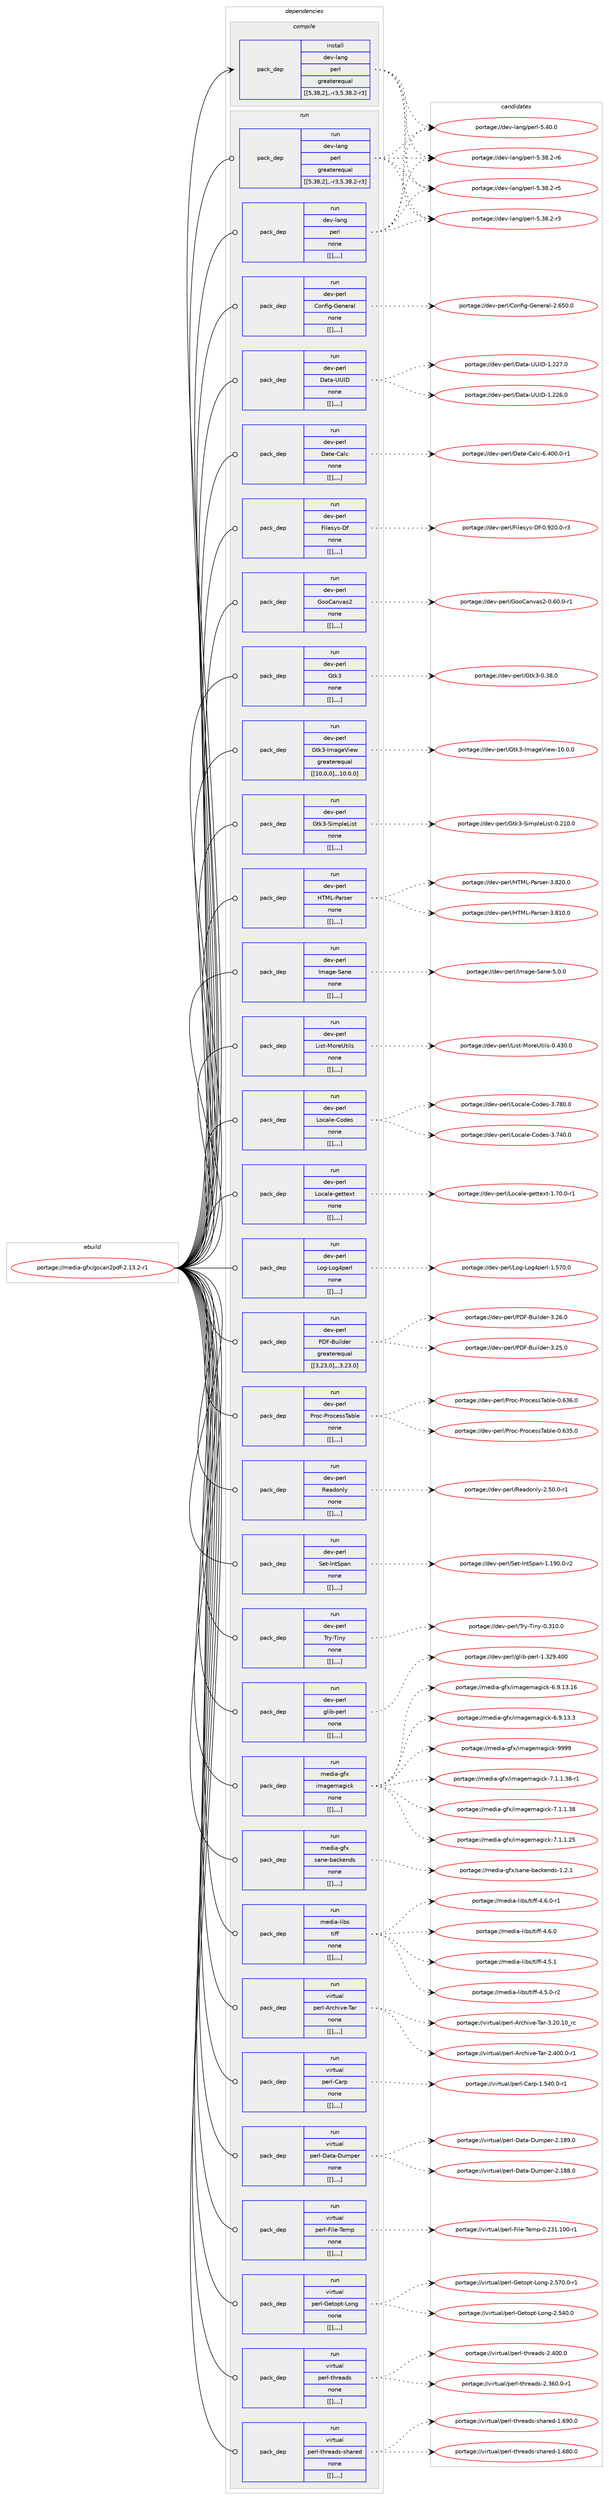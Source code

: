 digraph prolog {

# *************
# Graph options
# *************

newrank=true;
concentrate=true;
compound=true;
graph [rankdir=LR,fontname=Helvetica,fontsize=10,ranksep=1.5];#, ranksep=2.5, nodesep=0.2];
edge  [arrowhead=vee];
node  [fontname=Helvetica,fontsize=10];

# **********
# The ebuild
# **********

subgraph cluster_leftcol {
color=gray;
label=<<i>ebuild</i>>;
id [label="portage://media-gfx/gscan2pdf-2.13.2-r1", color=red, width=4, href="../media-gfx/gscan2pdf-2.13.2-r1.svg"];
}

# ****************
# The dependencies
# ****************

subgraph cluster_midcol {
color=gray;
label=<<i>dependencies</i>>;
subgraph cluster_compile {
fillcolor="#eeeeee";
style=filled;
label=<<i>compile</i>>;
subgraph pack226004 {
dependency304599 [label=<<TABLE BORDER="0" CELLBORDER="1" CELLSPACING="0" CELLPADDING="4" WIDTH="220"><TR><TD ROWSPAN="6" CELLPADDING="30">pack_dep</TD></TR><TR><TD WIDTH="110">install</TD></TR><TR><TD>dev-lang</TD></TR><TR><TD>perl</TD></TR><TR><TD>greaterequal</TD></TR><TR><TD>[[5,38,2],,-r3,5.38.2-r3]</TD></TR></TABLE>>, shape=none, color=blue];
}
id:e -> dependency304599:w [weight=20,style="solid",arrowhead="vee"];
}
subgraph cluster_compileandrun {
fillcolor="#eeeeee";
style=filled;
label=<<i>compile and run</i>>;
}
subgraph cluster_run {
fillcolor="#eeeeee";
style=filled;
label=<<i>run</i>>;
subgraph pack226005 {
dependency304600 [label=<<TABLE BORDER="0" CELLBORDER="1" CELLSPACING="0" CELLPADDING="4" WIDTH="220"><TR><TD ROWSPAN="6" CELLPADDING="30">pack_dep</TD></TR><TR><TD WIDTH="110">run</TD></TR><TR><TD>dev-lang</TD></TR><TR><TD>perl</TD></TR><TR><TD>greaterequal</TD></TR><TR><TD>[[5,38,2],,-r3,5.38.2-r3]</TD></TR></TABLE>>, shape=none, color=blue];
}
id:e -> dependency304600:w [weight=20,style="solid",arrowhead="odot"];
subgraph pack226006 {
dependency304601 [label=<<TABLE BORDER="0" CELLBORDER="1" CELLSPACING="0" CELLPADDING="4" WIDTH="220"><TR><TD ROWSPAN="6" CELLPADDING="30">pack_dep</TD></TR><TR><TD WIDTH="110">run</TD></TR><TR><TD>dev-lang</TD></TR><TR><TD>perl</TD></TR><TR><TD>none</TD></TR><TR><TD>[[],,,,]</TD></TR></TABLE>>, shape=none, color=blue];
}
id:e -> dependency304601:w [weight=20,style="solid",arrowhead="odot"];
subgraph pack226007 {
dependency304602 [label=<<TABLE BORDER="0" CELLBORDER="1" CELLSPACING="0" CELLPADDING="4" WIDTH="220"><TR><TD ROWSPAN="6" CELLPADDING="30">pack_dep</TD></TR><TR><TD WIDTH="110">run</TD></TR><TR><TD>dev-perl</TD></TR><TR><TD>Config-General</TD></TR><TR><TD>none</TD></TR><TR><TD>[[],,,,]</TD></TR></TABLE>>, shape=none, color=blue];
}
id:e -> dependency304602:w [weight=20,style="solid",arrowhead="odot"];
subgraph pack226008 {
dependency304603 [label=<<TABLE BORDER="0" CELLBORDER="1" CELLSPACING="0" CELLPADDING="4" WIDTH="220"><TR><TD ROWSPAN="6" CELLPADDING="30">pack_dep</TD></TR><TR><TD WIDTH="110">run</TD></TR><TR><TD>dev-perl</TD></TR><TR><TD>Data-UUID</TD></TR><TR><TD>none</TD></TR><TR><TD>[[],,,,]</TD></TR></TABLE>>, shape=none, color=blue];
}
id:e -> dependency304603:w [weight=20,style="solid",arrowhead="odot"];
subgraph pack226009 {
dependency304604 [label=<<TABLE BORDER="0" CELLBORDER="1" CELLSPACING="0" CELLPADDING="4" WIDTH="220"><TR><TD ROWSPAN="6" CELLPADDING="30">pack_dep</TD></TR><TR><TD WIDTH="110">run</TD></TR><TR><TD>dev-perl</TD></TR><TR><TD>Date-Calc</TD></TR><TR><TD>none</TD></TR><TR><TD>[[],,,,]</TD></TR></TABLE>>, shape=none, color=blue];
}
id:e -> dependency304604:w [weight=20,style="solid",arrowhead="odot"];
subgraph pack226010 {
dependency304605 [label=<<TABLE BORDER="0" CELLBORDER="1" CELLSPACING="0" CELLPADDING="4" WIDTH="220"><TR><TD ROWSPAN="6" CELLPADDING="30">pack_dep</TD></TR><TR><TD WIDTH="110">run</TD></TR><TR><TD>dev-perl</TD></TR><TR><TD>Filesys-Df</TD></TR><TR><TD>none</TD></TR><TR><TD>[[],,,,]</TD></TR></TABLE>>, shape=none, color=blue];
}
id:e -> dependency304605:w [weight=20,style="solid",arrowhead="odot"];
subgraph pack226011 {
dependency304606 [label=<<TABLE BORDER="0" CELLBORDER="1" CELLSPACING="0" CELLPADDING="4" WIDTH="220"><TR><TD ROWSPAN="6" CELLPADDING="30">pack_dep</TD></TR><TR><TD WIDTH="110">run</TD></TR><TR><TD>dev-perl</TD></TR><TR><TD>GooCanvas2</TD></TR><TR><TD>none</TD></TR><TR><TD>[[],,,,]</TD></TR></TABLE>>, shape=none, color=blue];
}
id:e -> dependency304606:w [weight=20,style="solid",arrowhead="odot"];
subgraph pack226012 {
dependency304607 [label=<<TABLE BORDER="0" CELLBORDER="1" CELLSPACING="0" CELLPADDING="4" WIDTH="220"><TR><TD ROWSPAN="6" CELLPADDING="30">pack_dep</TD></TR><TR><TD WIDTH="110">run</TD></TR><TR><TD>dev-perl</TD></TR><TR><TD>Gtk3</TD></TR><TR><TD>none</TD></TR><TR><TD>[[],,,,]</TD></TR></TABLE>>, shape=none, color=blue];
}
id:e -> dependency304607:w [weight=20,style="solid",arrowhead="odot"];
subgraph pack226013 {
dependency304608 [label=<<TABLE BORDER="0" CELLBORDER="1" CELLSPACING="0" CELLPADDING="4" WIDTH="220"><TR><TD ROWSPAN="6" CELLPADDING="30">pack_dep</TD></TR><TR><TD WIDTH="110">run</TD></TR><TR><TD>dev-perl</TD></TR><TR><TD>Gtk3-ImageView</TD></TR><TR><TD>greaterequal</TD></TR><TR><TD>[[10,0,0],,,10.0.0]</TD></TR></TABLE>>, shape=none, color=blue];
}
id:e -> dependency304608:w [weight=20,style="solid",arrowhead="odot"];
subgraph pack226014 {
dependency304609 [label=<<TABLE BORDER="0" CELLBORDER="1" CELLSPACING="0" CELLPADDING="4" WIDTH="220"><TR><TD ROWSPAN="6" CELLPADDING="30">pack_dep</TD></TR><TR><TD WIDTH="110">run</TD></TR><TR><TD>dev-perl</TD></TR><TR><TD>Gtk3-SimpleList</TD></TR><TR><TD>none</TD></TR><TR><TD>[[],,,,]</TD></TR></TABLE>>, shape=none, color=blue];
}
id:e -> dependency304609:w [weight=20,style="solid",arrowhead="odot"];
subgraph pack226015 {
dependency304610 [label=<<TABLE BORDER="0" CELLBORDER="1" CELLSPACING="0" CELLPADDING="4" WIDTH="220"><TR><TD ROWSPAN="6" CELLPADDING="30">pack_dep</TD></TR><TR><TD WIDTH="110">run</TD></TR><TR><TD>dev-perl</TD></TR><TR><TD>HTML-Parser</TD></TR><TR><TD>none</TD></TR><TR><TD>[[],,,,]</TD></TR></TABLE>>, shape=none, color=blue];
}
id:e -> dependency304610:w [weight=20,style="solid",arrowhead="odot"];
subgraph pack226016 {
dependency304611 [label=<<TABLE BORDER="0" CELLBORDER="1" CELLSPACING="0" CELLPADDING="4" WIDTH="220"><TR><TD ROWSPAN="6" CELLPADDING="30">pack_dep</TD></TR><TR><TD WIDTH="110">run</TD></TR><TR><TD>dev-perl</TD></TR><TR><TD>Image-Sane</TD></TR><TR><TD>none</TD></TR><TR><TD>[[],,,,]</TD></TR></TABLE>>, shape=none, color=blue];
}
id:e -> dependency304611:w [weight=20,style="solid",arrowhead="odot"];
subgraph pack226017 {
dependency304612 [label=<<TABLE BORDER="0" CELLBORDER="1" CELLSPACING="0" CELLPADDING="4" WIDTH="220"><TR><TD ROWSPAN="6" CELLPADDING="30">pack_dep</TD></TR><TR><TD WIDTH="110">run</TD></TR><TR><TD>dev-perl</TD></TR><TR><TD>List-MoreUtils</TD></TR><TR><TD>none</TD></TR><TR><TD>[[],,,,]</TD></TR></TABLE>>, shape=none, color=blue];
}
id:e -> dependency304612:w [weight=20,style="solid",arrowhead="odot"];
subgraph pack226018 {
dependency304613 [label=<<TABLE BORDER="0" CELLBORDER="1" CELLSPACING="0" CELLPADDING="4" WIDTH="220"><TR><TD ROWSPAN="6" CELLPADDING="30">pack_dep</TD></TR><TR><TD WIDTH="110">run</TD></TR><TR><TD>dev-perl</TD></TR><TR><TD>Locale-Codes</TD></TR><TR><TD>none</TD></TR><TR><TD>[[],,,,]</TD></TR></TABLE>>, shape=none, color=blue];
}
id:e -> dependency304613:w [weight=20,style="solid",arrowhead="odot"];
subgraph pack226019 {
dependency304614 [label=<<TABLE BORDER="0" CELLBORDER="1" CELLSPACING="0" CELLPADDING="4" WIDTH="220"><TR><TD ROWSPAN="6" CELLPADDING="30">pack_dep</TD></TR><TR><TD WIDTH="110">run</TD></TR><TR><TD>dev-perl</TD></TR><TR><TD>Locale-gettext</TD></TR><TR><TD>none</TD></TR><TR><TD>[[],,,,]</TD></TR></TABLE>>, shape=none, color=blue];
}
id:e -> dependency304614:w [weight=20,style="solid",arrowhead="odot"];
subgraph pack226020 {
dependency304615 [label=<<TABLE BORDER="0" CELLBORDER="1" CELLSPACING="0" CELLPADDING="4" WIDTH="220"><TR><TD ROWSPAN="6" CELLPADDING="30">pack_dep</TD></TR><TR><TD WIDTH="110">run</TD></TR><TR><TD>dev-perl</TD></TR><TR><TD>Log-Log4perl</TD></TR><TR><TD>none</TD></TR><TR><TD>[[],,,,]</TD></TR></TABLE>>, shape=none, color=blue];
}
id:e -> dependency304615:w [weight=20,style="solid",arrowhead="odot"];
subgraph pack226021 {
dependency304616 [label=<<TABLE BORDER="0" CELLBORDER="1" CELLSPACING="0" CELLPADDING="4" WIDTH="220"><TR><TD ROWSPAN="6" CELLPADDING="30">pack_dep</TD></TR><TR><TD WIDTH="110">run</TD></TR><TR><TD>dev-perl</TD></TR><TR><TD>PDF-Builder</TD></TR><TR><TD>greaterequal</TD></TR><TR><TD>[[3,23,0],,,3.23.0]</TD></TR></TABLE>>, shape=none, color=blue];
}
id:e -> dependency304616:w [weight=20,style="solid",arrowhead="odot"];
subgraph pack226022 {
dependency304617 [label=<<TABLE BORDER="0" CELLBORDER="1" CELLSPACING="0" CELLPADDING="4" WIDTH="220"><TR><TD ROWSPAN="6" CELLPADDING="30">pack_dep</TD></TR><TR><TD WIDTH="110">run</TD></TR><TR><TD>dev-perl</TD></TR><TR><TD>Proc-ProcessTable</TD></TR><TR><TD>none</TD></TR><TR><TD>[[],,,,]</TD></TR></TABLE>>, shape=none, color=blue];
}
id:e -> dependency304617:w [weight=20,style="solid",arrowhead="odot"];
subgraph pack226023 {
dependency304618 [label=<<TABLE BORDER="0" CELLBORDER="1" CELLSPACING="0" CELLPADDING="4" WIDTH="220"><TR><TD ROWSPAN="6" CELLPADDING="30">pack_dep</TD></TR><TR><TD WIDTH="110">run</TD></TR><TR><TD>dev-perl</TD></TR><TR><TD>Readonly</TD></TR><TR><TD>none</TD></TR><TR><TD>[[],,,,]</TD></TR></TABLE>>, shape=none, color=blue];
}
id:e -> dependency304618:w [weight=20,style="solid",arrowhead="odot"];
subgraph pack226024 {
dependency304619 [label=<<TABLE BORDER="0" CELLBORDER="1" CELLSPACING="0" CELLPADDING="4" WIDTH="220"><TR><TD ROWSPAN="6" CELLPADDING="30">pack_dep</TD></TR><TR><TD WIDTH="110">run</TD></TR><TR><TD>dev-perl</TD></TR><TR><TD>Set-IntSpan</TD></TR><TR><TD>none</TD></TR><TR><TD>[[],,,,]</TD></TR></TABLE>>, shape=none, color=blue];
}
id:e -> dependency304619:w [weight=20,style="solid",arrowhead="odot"];
subgraph pack226025 {
dependency304620 [label=<<TABLE BORDER="0" CELLBORDER="1" CELLSPACING="0" CELLPADDING="4" WIDTH="220"><TR><TD ROWSPAN="6" CELLPADDING="30">pack_dep</TD></TR><TR><TD WIDTH="110">run</TD></TR><TR><TD>dev-perl</TD></TR><TR><TD>Try-Tiny</TD></TR><TR><TD>none</TD></TR><TR><TD>[[],,,,]</TD></TR></TABLE>>, shape=none, color=blue];
}
id:e -> dependency304620:w [weight=20,style="solid",arrowhead="odot"];
subgraph pack226026 {
dependency304621 [label=<<TABLE BORDER="0" CELLBORDER="1" CELLSPACING="0" CELLPADDING="4" WIDTH="220"><TR><TD ROWSPAN="6" CELLPADDING="30">pack_dep</TD></TR><TR><TD WIDTH="110">run</TD></TR><TR><TD>dev-perl</TD></TR><TR><TD>glib-perl</TD></TR><TR><TD>none</TD></TR><TR><TD>[[],,,,]</TD></TR></TABLE>>, shape=none, color=blue];
}
id:e -> dependency304621:w [weight=20,style="solid",arrowhead="odot"];
subgraph pack226027 {
dependency304622 [label=<<TABLE BORDER="0" CELLBORDER="1" CELLSPACING="0" CELLPADDING="4" WIDTH="220"><TR><TD ROWSPAN="6" CELLPADDING="30">pack_dep</TD></TR><TR><TD WIDTH="110">run</TD></TR><TR><TD>media-gfx</TD></TR><TR><TD>imagemagick</TD></TR><TR><TD>none</TD></TR><TR><TD>[[],,,,]</TD></TR></TABLE>>, shape=none, color=blue];
}
id:e -> dependency304622:w [weight=20,style="solid",arrowhead="odot"];
subgraph pack226028 {
dependency304623 [label=<<TABLE BORDER="0" CELLBORDER="1" CELLSPACING="0" CELLPADDING="4" WIDTH="220"><TR><TD ROWSPAN="6" CELLPADDING="30">pack_dep</TD></TR><TR><TD WIDTH="110">run</TD></TR><TR><TD>media-gfx</TD></TR><TR><TD>sane-backends</TD></TR><TR><TD>none</TD></TR><TR><TD>[[],,,,]</TD></TR></TABLE>>, shape=none, color=blue];
}
id:e -> dependency304623:w [weight=20,style="solid",arrowhead="odot"];
subgraph pack226029 {
dependency304624 [label=<<TABLE BORDER="0" CELLBORDER="1" CELLSPACING="0" CELLPADDING="4" WIDTH="220"><TR><TD ROWSPAN="6" CELLPADDING="30">pack_dep</TD></TR><TR><TD WIDTH="110">run</TD></TR><TR><TD>media-libs</TD></TR><TR><TD>tiff</TD></TR><TR><TD>none</TD></TR><TR><TD>[[],,,,]</TD></TR></TABLE>>, shape=none, color=blue];
}
id:e -> dependency304624:w [weight=20,style="solid",arrowhead="odot"];
subgraph pack226030 {
dependency304625 [label=<<TABLE BORDER="0" CELLBORDER="1" CELLSPACING="0" CELLPADDING="4" WIDTH="220"><TR><TD ROWSPAN="6" CELLPADDING="30">pack_dep</TD></TR><TR><TD WIDTH="110">run</TD></TR><TR><TD>virtual</TD></TR><TR><TD>perl-Archive-Tar</TD></TR><TR><TD>none</TD></TR><TR><TD>[[],,,,]</TD></TR></TABLE>>, shape=none, color=blue];
}
id:e -> dependency304625:w [weight=20,style="solid",arrowhead="odot"];
subgraph pack226031 {
dependency304626 [label=<<TABLE BORDER="0" CELLBORDER="1" CELLSPACING="0" CELLPADDING="4" WIDTH="220"><TR><TD ROWSPAN="6" CELLPADDING="30">pack_dep</TD></TR><TR><TD WIDTH="110">run</TD></TR><TR><TD>virtual</TD></TR><TR><TD>perl-Carp</TD></TR><TR><TD>none</TD></TR><TR><TD>[[],,,,]</TD></TR></TABLE>>, shape=none, color=blue];
}
id:e -> dependency304626:w [weight=20,style="solid",arrowhead="odot"];
subgraph pack226032 {
dependency304627 [label=<<TABLE BORDER="0" CELLBORDER="1" CELLSPACING="0" CELLPADDING="4" WIDTH="220"><TR><TD ROWSPAN="6" CELLPADDING="30">pack_dep</TD></TR><TR><TD WIDTH="110">run</TD></TR><TR><TD>virtual</TD></TR><TR><TD>perl-Data-Dumper</TD></TR><TR><TD>none</TD></TR><TR><TD>[[],,,,]</TD></TR></TABLE>>, shape=none, color=blue];
}
id:e -> dependency304627:w [weight=20,style="solid",arrowhead="odot"];
subgraph pack226033 {
dependency304628 [label=<<TABLE BORDER="0" CELLBORDER="1" CELLSPACING="0" CELLPADDING="4" WIDTH="220"><TR><TD ROWSPAN="6" CELLPADDING="30">pack_dep</TD></TR><TR><TD WIDTH="110">run</TD></TR><TR><TD>virtual</TD></TR><TR><TD>perl-File-Temp</TD></TR><TR><TD>none</TD></TR><TR><TD>[[],,,,]</TD></TR></TABLE>>, shape=none, color=blue];
}
id:e -> dependency304628:w [weight=20,style="solid",arrowhead="odot"];
subgraph pack226034 {
dependency304629 [label=<<TABLE BORDER="0" CELLBORDER="1" CELLSPACING="0" CELLPADDING="4" WIDTH="220"><TR><TD ROWSPAN="6" CELLPADDING="30">pack_dep</TD></TR><TR><TD WIDTH="110">run</TD></TR><TR><TD>virtual</TD></TR><TR><TD>perl-Getopt-Long</TD></TR><TR><TD>none</TD></TR><TR><TD>[[],,,,]</TD></TR></TABLE>>, shape=none, color=blue];
}
id:e -> dependency304629:w [weight=20,style="solid",arrowhead="odot"];
subgraph pack226035 {
dependency304630 [label=<<TABLE BORDER="0" CELLBORDER="1" CELLSPACING="0" CELLPADDING="4" WIDTH="220"><TR><TD ROWSPAN="6" CELLPADDING="30">pack_dep</TD></TR><TR><TD WIDTH="110">run</TD></TR><TR><TD>virtual</TD></TR><TR><TD>perl-threads</TD></TR><TR><TD>none</TD></TR><TR><TD>[[],,,,]</TD></TR></TABLE>>, shape=none, color=blue];
}
id:e -> dependency304630:w [weight=20,style="solid",arrowhead="odot"];
subgraph pack226036 {
dependency304631 [label=<<TABLE BORDER="0" CELLBORDER="1" CELLSPACING="0" CELLPADDING="4" WIDTH="220"><TR><TD ROWSPAN="6" CELLPADDING="30">pack_dep</TD></TR><TR><TD WIDTH="110">run</TD></TR><TR><TD>virtual</TD></TR><TR><TD>perl-threads-shared</TD></TR><TR><TD>none</TD></TR><TR><TD>[[],,,,]</TD></TR></TABLE>>, shape=none, color=blue];
}
id:e -> dependency304631:w [weight=20,style="solid",arrowhead="odot"];
}
}

# **************
# The candidates
# **************

subgraph cluster_choices {
rank=same;
color=gray;
label=<<i>candidates</i>>;

subgraph choice226004 {
color=black;
nodesep=1;
choice10010111845108971101034711210111410845534652484648 [label="portage://dev-lang/perl-5.40.0", color=red, width=4,href="../dev-lang/perl-5.40.0.svg"];
choice100101118451089711010347112101114108455346515646504511454 [label="portage://dev-lang/perl-5.38.2-r6", color=red, width=4,href="../dev-lang/perl-5.38.2-r6.svg"];
choice100101118451089711010347112101114108455346515646504511453 [label="portage://dev-lang/perl-5.38.2-r5", color=red, width=4,href="../dev-lang/perl-5.38.2-r5.svg"];
choice100101118451089711010347112101114108455346515646504511451 [label="portage://dev-lang/perl-5.38.2-r3", color=red, width=4,href="../dev-lang/perl-5.38.2-r3.svg"];
dependency304599:e -> choice10010111845108971101034711210111410845534652484648:w [style=dotted,weight="100"];
dependency304599:e -> choice100101118451089711010347112101114108455346515646504511454:w [style=dotted,weight="100"];
dependency304599:e -> choice100101118451089711010347112101114108455346515646504511453:w [style=dotted,weight="100"];
dependency304599:e -> choice100101118451089711010347112101114108455346515646504511451:w [style=dotted,weight="100"];
}
subgraph choice226005 {
color=black;
nodesep=1;
choice10010111845108971101034711210111410845534652484648 [label="portage://dev-lang/perl-5.40.0", color=red, width=4,href="../dev-lang/perl-5.40.0.svg"];
choice100101118451089711010347112101114108455346515646504511454 [label="portage://dev-lang/perl-5.38.2-r6", color=red, width=4,href="../dev-lang/perl-5.38.2-r6.svg"];
choice100101118451089711010347112101114108455346515646504511453 [label="portage://dev-lang/perl-5.38.2-r5", color=red, width=4,href="../dev-lang/perl-5.38.2-r5.svg"];
choice100101118451089711010347112101114108455346515646504511451 [label="portage://dev-lang/perl-5.38.2-r3", color=red, width=4,href="../dev-lang/perl-5.38.2-r3.svg"];
dependency304600:e -> choice10010111845108971101034711210111410845534652484648:w [style=dotted,weight="100"];
dependency304600:e -> choice100101118451089711010347112101114108455346515646504511454:w [style=dotted,weight="100"];
dependency304600:e -> choice100101118451089711010347112101114108455346515646504511453:w [style=dotted,weight="100"];
dependency304600:e -> choice100101118451089711010347112101114108455346515646504511451:w [style=dotted,weight="100"];
}
subgraph choice226006 {
color=black;
nodesep=1;
choice10010111845108971101034711210111410845534652484648 [label="portage://dev-lang/perl-5.40.0", color=red, width=4,href="../dev-lang/perl-5.40.0.svg"];
choice100101118451089711010347112101114108455346515646504511454 [label="portage://dev-lang/perl-5.38.2-r6", color=red, width=4,href="../dev-lang/perl-5.38.2-r6.svg"];
choice100101118451089711010347112101114108455346515646504511453 [label="portage://dev-lang/perl-5.38.2-r5", color=red, width=4,href="../dev-lang/perl-5.38.2-r5.svg"];
choice100101118451089711010347112101114108455346515646504511451 [label="portage://dev-lang/perl-5.38.2-r3", color=red, width=4,href="../dev-lang/perl-5.38.2-r3.svg"];
dependency304601:e -> choice10010111845108971101034711210111410845534652484648:w [style=dotted,weight="100"];
dependency304601:e -> choice100101118451089711010347112101114108455346515646504511454:w [style=dotted,weight="100"];
dependency304601:e -> choice100101118451089711010347112101114108455346515646504511453:w [style=dotted,weight="100"];
dependency304601:e -> choice100101118451089711010347112101114108455346515646504511451:w [style=dotted,weight="100"];
}
subgraph choice226007 {
color=black;
nodesep=1;
choice1001011184511210111410847671111101021051034571101110101114971084550465453484648 [label="portage://dev-perl/Config-General-2.650.0", color=red, width=4,href="../dev-perl/Config-General-2.650.0.svg"];
dependency304602:e -> choice1001011184511210111410847671111101021051034571101110101114971084550465453484648:w [style=dotted,weight="100"];
}
subgraph choice226008 {
color=black;
nodesep=1;
choice100101118451121011141084768971169745858573684549465050554648 [label="portage://dev-perl/Data-UUID-1.227.0", color=red, width=4,href="../dev-perl/Data-UUID-1.227.0.svg"];
choice100101118451121011141084768971169745858573684549465050544648 [label="portage://dev-perl/Data-UUID-1.226.0", color=red, width=4,href="../dev-perl/Data-UUID-1.226.0.svg"];
dependency304603:e -> choice100101118451121011141084768971169745858573684549465050554648:w [style=dotted,weight="100"];
dependency304603:e -> choice100101118451121011141084768971169745858573684549465050544648:w [style=dotted,weight="100"];
}
subgraph choice226009 {
color=black;
nodesep=1;
choice100101118451121011141084768971161014567971089945544652484846484511449 [label="portage://dev-perl/Date-Calc-6.400.0-r1", color=red, width=4,href="../dev-perl/Date-Calc-6.400.0-r1.svg"];
dependency304604:e -> choice100101118451121011141084768971161014567971089945544652484846484511449:w [style=dotted,weight="100"];
}
subgraph choice226010 {
color=black;
nodesep=1;
choice100101118451121011141084770105108101115121115456810245484657504846484511451 [label="portage://dev-perl/Filesys-Df-0.920.0-r3", color=red, width=4,href="../dev-perl/Filesys-Df-0.920.0-r3.svg"];
dependency304605:e -> choice100101118451121011141084770105108101115121115456810245484657504846484511451:w [style=dotted,weight="100"];
}
subgraph choice226011 {
color=black;
nodesep=1;
choice10010111845112101114108477111111167971101189711550454846544846484511449 [label="portage://dev-perl/GooCanvas2-0.60.0-r1", color=red, width=4,href="../dev-perl/GooCanvas2-0.60.0-r1.svg"];
dependency304606:e -> choice10010111845112101114108477111111167971101189711550454846544846484511449:w [style=dotted,weight="100"];
}
subgraph choice226012 {
color=black;
nodesep=1;
choice1001011184511210111410847711161075145484651564648 [label="portage://dev-perl/Gtk3-0.38.0", color=red, width=4,href="../dev-perl/Gtk3-0.38.0.svg"];
dependency304607:e -> choice1001011184511210111410847711161075145484651564648:w [style=dotted,weight="100"];
}
subgraph choice226013 {
color=black;
nodesep=1;
choice100101118451121011141084771116107514573109971031018610510111945494846484648 [label="portage://dev-perl/Gtk3-ImageView-10.0.0", color=red, width=4,href="../dev-perl/Gtk3-ImageView-10.0.0.svg"];
dependency304608:e -> choice100101118451121011141084771116107514573109971031018610510111945494846484648:w [style=dotted,weight="100"];
}
subgraph choice226014 {
color=black;
nodesep=1;
choice100101118451121011141084771116107514583105109112108101761051151164548465049484648 [label="portage://dev-perl/Gtk3-SimpleList-0.210.0", color=red, width=4,href="../dev-perl/Gtk3-SimpleList-0.210.0.svg"];
dependency304609:e -> choice100101118451121011141084771116107514583105109112108101761051151164548465049484648:w [style=dotted,weight="100"];
}
subgraph choice226015 {
color=black;
nodesep=1;
choice1001011184511210111410847728477764580971141151011144551465650484648 [label="portage://dev-perl/HTML-Parser-3.820.0", color=red, width=4,href="../dev-perl/HTML-Parser-3.820.0.svg"];
choice1001011184511210111410847728477764580971141151011144551465649484648 [label="portage://dev-perl/HTML-Parser-3.810.0", color=red, width=4,href="../dev-perl/HTML-Parser-3.810.0.svg"];
dependency304610:e -> choice1001011184511210111410847728477764580971141151011144551465650484648:w [style=dotted,weight="100"];
dependency304610:e -> choice1001011184511210111410847728477764580971141151011144551465649484648:w [style=dotted,weight="100"];
}
subgraph choice226016 {
color=black;
nodesep=1;
choice10010111845112101114108477310997103101458397110101455346484648 [label="portage://dev-perl/Image-Sane-5.0.0", color=red, width=4,href="../dev-perl/Image-Sane-5.0.0.svg"];
dependency304611:e -> choice10010111845112101114108477310997103101458397110101455346484648:w [style=dotted,weight="100"];
}
subgraph choice226017 {
color=black;
nodesep=1;
choice1001011184511210111410847761051151164577111114101851161051081154548465251484648 [label="portage://dev-perl/List-MoreUtils-0.430.0", color=red, width=4,href="../dev-perl/List-MoreUtils-0.430.0.svg"];
dependency304612:e -> choice1001011184511210111410847761051151164577111114101851161051081154548465251484648:w [style=dotted,weight="100"];
}
subgraph choice226018 {
color=black;
nodesep=1;
choice100101118451121011141084776111999710810145671111001011154551465556484648 [label="portage://dev-perl/Locale-Codes-3.780.0", color=red, width=4,href="../dev-perl/Locale-Codes-3.780.0.svg"];
choice100101118451121011141084776111999710810145671111001011154551465552484648 [label="portage://dev-perl/Locale-Codes-3.740.0", color=red, width=4,href="../dev-perl/Locale-Codes-3.740.0.svg"];
dependency304613:e -> choice100101118451121011141084776111999710810145671111001011154551465556484648:w [style=dotted,weight="100"];
dependency304613:e -> choice100101118451121011141084776111999710810145671111001011154551465552484648:w [style=dotted,weight="100"];
}
subgraph choice226019 {
color=black;
nodesep=1;
choice100101118451121011141084776111999710810145103101116116101120116454946554846484511449 [label="portage://dev-perl/Locale-gettext-1.70.0-r1", color=red, width=4,href="../dev-perl/Locale-gettext-1.70.0-r1.svg"];
dependency304614:e -> choice100101118451121011141084776111999710810145103101116116101120116454946554846484511449:w [style=dotted,weight="100"];
}
subgraph choice226020 {
color=black;
nodesep=1;
choice1001011184511210111410847761111034576111103521121011141084549465355484648 [label="portage://dev-perl/Log-Log4perl-1.570.0", color=red, width=4,href="../dev-perl/Log-Log4perl-1.570.0.svg"];
dependency304615:e -> choice1001011184511210111410847761111034576111103521121011141084549465355484648:w [style=dotted,weight="100"];
}
subgraph choice226021 {
color=black;
nodesep=1;
choice1001011184511210111410847806870456611710510810010111445514650544648 [label="portage://dev-perl/PDF-Builder-3.26.0", color=red, width=4,href="../dev-perl/PDF-Builder-3.26.0.svg"];
choice1001011184511210111410847806870456611710510810010111445514650534648 [label="portage://dev-perl/PDF-Builder-3.25.0", color=red, width=4,href="../dev-perl/PDF-Builder-3.25.0.svg"];
dependency304616:e -> choice1001011184511210111410847806870456611710510810010111445514650544648:w [style=dotted,weight="100"];
dependency304616:e -> choice1001011184511210111410847806870456611710510810010111445514650534648:w [style=dotted,weight="100"];
}
subgraph choice226022 {
color=black;
nodesep=1;
choice100101118451121011141084780114111994580114111991011151158497981081014548465451544648 [label="portage://dev-perl/Proc-ProcessTable-0.636.0", color=red, width=4,href="../dev-perl/Proc-ProcessTable-0.636.0.svg"];
choice100101118451121011141084780114111994580114111991011151158497981081014548465451534648 [label="portage://dev-perl/Proc-ProcessTable-0.635.0", color=red, width=4,href="../dev-perl/Proc-ProcessTable-0.635.0.svg"];
dependency304617:e -> choice100101118451121011141084780114111994580114111991011151158497981081014548465451544648:w [style=dotted,weight="100"];
dependency304617:e -> choice100101118451121011141084780114111994580114111991011151158497981081014548465451534648:w [style=dotted,weight="100"];
}
subgraph choice226023 {
color=black;
nodesep=1;
choice10010111845112101114108478210197100111110108121455046534846484511449 [label="portage://dev-perl/Readonly-2.50.0-r1", color=red, width=4,href="../dev-perl/Readonly-2.50.0-r1.svg"];
dependency304618:e -> choice10010111845112101114108478210197100111110108121455046534846484511449:w [style=dotted,weight="100"];
}
subgraph choice226024 {
color=black;
nodesep=1;
choice1001011184511210111410847831011164573110116831129711045494649574846484511450 [label="portage://dev-perl/Set-IntSpan-1.190.0-r2", color=red, width=4,href="../dev-perl/Set-IntSpan-1.190.0-r2.svg"];
dependency304619:e -> choice1001011184511210111410847831011164573110116831129711045494649574846484511450:w [style=dotted,weight="100"];
}
subgraph choice226025 {
color=black;
nodesep=1;
choice10010111845112101114108478411412145841051101214548465149484648 [label="portage://dev-perl/Try-Tiny-0.310.0", color=red, width=4,href="../dev-perl/Try-Tiny-0.310.0.svg"];
dependency304620:e -> choice10010111845112101114108478411412145841051101214548465149484648:w [style=dotted,weight="100"];
}
subgraph choice226026 {
color=black;
nodesep=1;
choice1001011184511210111410847103108105984511210111410845494651505746524848 [label="portage://dev-perl/glib-perl-1.329.400", color=red, width=4,href="../dev-perl/glib-perl-1.329.400.svg"];
dependency304621:e -> choice1001011184511210111410847103108105984511210111410845494651505746524848:w [style=dotted,weight="100"];
}
subgraph choice226027 {
color=black;
nodesep=1;
choice1091011001059745103102120471051099710310110997103105991074557575757 [label="portage://media-gfx/imagemagick-9999", color=red, width=4,href="../media-gfx/imagemagick-9999.svg"];
choice1091011001059745103102120471051099710310110997103105991074555464946494651564511449 [label="portage://media-gfx/imagemagick-7.1.1.38-r1", color=red, width=4,href="../media-gfx/imagemagick-7.1.1.38-r1.svg"];
choice109101100105974510310212047105109971031011099710310599107455546494649465156 [label="portage://media-gfx/imagemagick-7.1.1.38", color=red, width=4,href="../media-gfx/imagemagick-7.1.1.38.svg"];
choice109101100105974510310212047105109971031011099710310599107455546494649465053 [label="portage://media-gfx/imagemagick-7.1.1.25", color=red, width=4,href="../media-gfx/imagemagick-7.1.1.25.svg"];
choice10910110010597451031021204710510997103101109971031059910745544657464951464954 [label="portage://media-gfx/imagemagick-6.9.13.16", color=red, width=4,href="../media-gfx/imagemagick-6.9.13.16.svg"];
choice109101100105974510310212047105109971031011099710310599107455446574649514651 [label="portage://media-gfx/imagemagick-6.9.13.3", color=red, width=4,href="../media-gfx/imagemagick-6.9.13.3.svg"];
dependency304622:e -> choice1091011001059745103102120471051099710310110997103105991074557575757:w [style=dotted,weight="100"];
dependency304622:e -> choice1091011001059745103102120471051099710310110997103105991074555464946494651564511449:w [style=dotted,weight="100"];
dependency304622:e -> choice109101100105974510310212047105109971031011099710310599107455546494649465156:w [style=dotted,weight="100"];
dependency304622:e -> choice109101100105974510310212047105109971031011099710310599107455546494649465053:w [style=dotted,weight="100"];
dependency304622:e -> choice10910110010597451031021204710510997103101109971031059910745544657464951464954:w [style=dotted,weight="100"];
dependency304622:e -> choice109101100105974510310212047105109971031011099710310599107455446574649514651:w [style=dotted,weight="100"];
}
subgraph choice226028 {
color=black;
nodesep=1;
choice1091011001059745103102120471159711010145989799107101110100115454946504649 [label="portage://media-gfx/sane-backends-1.2.1", color=red, width=4,href="../media-gfx/sane-backends-1.2.1.svg"];
dependency304623:e -> choice1091011001059745103102120471159711010145989799107101110100115454946504649:w [style=dotted,weight="100"];
}
subgraph choice226029 {
color=black;
nodesep=1;
choice109101100105974510810598115471161051021024552465446484511449 [label="portage://media-libs/tiff-4.6.0-r1", color=red, width=4,href="../media-libs/tiff-4.6.0-r1.svg"];
choice10910110010597451081059811547116105102102455246544648 [label="portage://media-libs/tiff-4.6.0", color=red, width=4,href="../media-libs/tiff-4.6.0.svg"];
choice10910110010597451081059811547116105102102455246534649 [label="portage://media-libs/tiff-4.5.1", color=red, width=4,href="../media-libs/tiff-4.5.1.svg"];
choice109101100105974510810598115471161051021024552465346484511450 [label="portage://media-libs/tiff-4.5.0-r2", color=red, width=4,href="../media-libs/tiff-4.5.0-r2.svg"];
dependency304624:e -> choice109101100105974510810598115471161051021024552465446484511449:w [style=dotted,weight="100"];
dependency304624:e -> choice10910110010597451081059811547116105102102455246544648:w [style=dotted,weight="100"];
dependency304624:e -> choice10910110010597451081059811547116105102102455246534649:w [style=dotted,weight="100"];
dependency304624:e -> choice109101100105974510810598115471161051021024552465346484511450:w [style=dotted,weight="100"];
}
subgraph choice226030 {
color=black;
nodesep=1;
choice118105114116117971084711210111410845651149910410511810145849711445514650484649489511499 [label="portage://virtual/perl-Archive-Tar-3.20.10_rc", color=red, width=4,href="../virtual/perl-Archive-Tar-3.20.10_rc.svg"];
choice118105114116117971084711210111410845651149910410511810145849711445504652484846484511449 [label="portage://virtual/perl-Archive-Tar-2.400.0-r1", color=red, width=4,href="../virtual/perl-Archive-Tar-2.400.0-r1.svg"];
dependency304625:e -> choice118105114116117971084711210111410845651149910410511810145849711445514650484649489511499:w [style=dotted,weight="100"];
dependency304625:e -> choice118105114116117971084711210111410845651149910410511810145849711445504652484846484511449:w [style=dotted,weight="100"];
}
subgraph choice226031 {
color=black;
nodesep=1;
choice118105114116117971084711210111410845679711411245494653524846484511449 [label="portage://virtual/perl-Carp-1.540.0-r1", color=red, width=4,href="../virtual/perl-Carp-1.540.0-r1.svg"];
dependency304626:e -> choice118105114116117971084711210111410845679711411245494653524846484511449:w [style=dotted,weight="100"];
}
subgraph choice226032 {
color=black;
nodesep=1;
choice11810511411611797108471121011141084568971169745681171091121011144550464956574648 [label="portage://virtual/perl-Data-Dumper-2.189.0", color=red, width=4,href="../virtual/perl-Data-Dumper-2.189.0.svg"];
choice11810511411611797108471121011141084568971169745681171091121011144550464956564648 [label="portage://virtual/perl-Data-Dumper-2.188.0", color=red, width=4,href="../virtual/perl-Data-Dumper-2.188.0.svg"];
dependency304627:e -> choice11810511411611797108471121011141084568971169745681171091121011144550464956574648:w [style=dotted,weight="100"];
dependency304627:e -> choice11810511411611797108471121011141084568971169745681171091121011144550464956564648:w [style=dotted,weight="100"];
}
subgraph choice226033 {
color=black;
nodesep=1;
choice118105114116117971084711210111410845701051081014584101109112454846505149464948484511449 [label="portage://virtual/perl-File-Temp-0.231.100-r1", color=red, width=4,href="../virtual/perl-File-Temp-0.231.100-r1.svg"];
dependency304628:e -> choice118105114116117971084711210111410845701051081014584101109112454846505149464948484511449:w [style=dotted,weight="100"];
}
subgraph choice226034 {
color=black;
nodesep=1;
choice11810511411611797108471121011141084571101116111112116457611111010345504653554846484511449 [label="portage://virtual/perl-Getopt-Long-2.570.0-r1", color=red, width=4,href="../virtual/perl-Getopt-Long-2.570.0-r1.svg"];
choice1181051141161179710847112101114108457110111611111211645761111101034550465352484648 [label="portage://virtual/perl-Getopt-Long-2.540.0", color=red, width=4,href="../virtual/perl-Getopt-Long-2.540.0.svg"];
dependency304629:e -> choice11810511411611797108471121011141084571101116111112116457611111010345504653554846484511449:w [style=dotted,weight="100"];
dependency304629:e -> choice1181051141161179710847112101114108457110111611111211645761111101034550465352484648:w [style=dotted,weight="100"];
}
subgraph choice226035 {
color=black;
nodesep=1;
choice118105114116117971084711210111410845116104114101971001154550465248484648 [label="portage://virtual/perl-threads-2.400.0", color=red, width=4,href="../virtual/perl-threads-2.400.0.svg"];
choice1181051141161179710847112101114108451161041141019710011545504651544846484511449 [label="portage://virtual/perl-threads-2.360.0-r1", color=red, width=4,href="../virtual/perl-threads-2.360.0-r1.svg"];
dependency304630:e -> choice118105114116117971084711210111410845116104114101971001154550465248484648:w [style=dotted,weight="100"];
dependency304630:e -> choice1181051141161179710847112101114108451161041141019710011545504651544846484511449:w [style=dotted,weight="100"];
}
subgraph choice226036 {
color=black;
nodesep=1;
choice1181051141161179710847112101114108451161041141019710011545115104971141011004549465457484648 [label="portage://virtual/perl-threads-shared-1.690.0", color=red, width=4,href="../virtual/perl-threads-shared-1.690.0.svg"];
choice1181051141161179710847112101114108451161041141019710011545115104971141011004549465456484648 [label="portage://virtual/perl-threads-shared-1.680.0", color=red, width=4,href="../virtual/perl-threads-shared-1.680.0.svg"];
dependency304631:e -> choice1181051141161179710847112101114108451161041141019710011545115104971141011004549465457484648:w [style=dotted,weight="100"];
dependency304631:e -> choice1181051141161179710847112101114108451161041141019710011545115104971141011004549465456484648:w [style=dotted,weight="100"];
}
}

}
